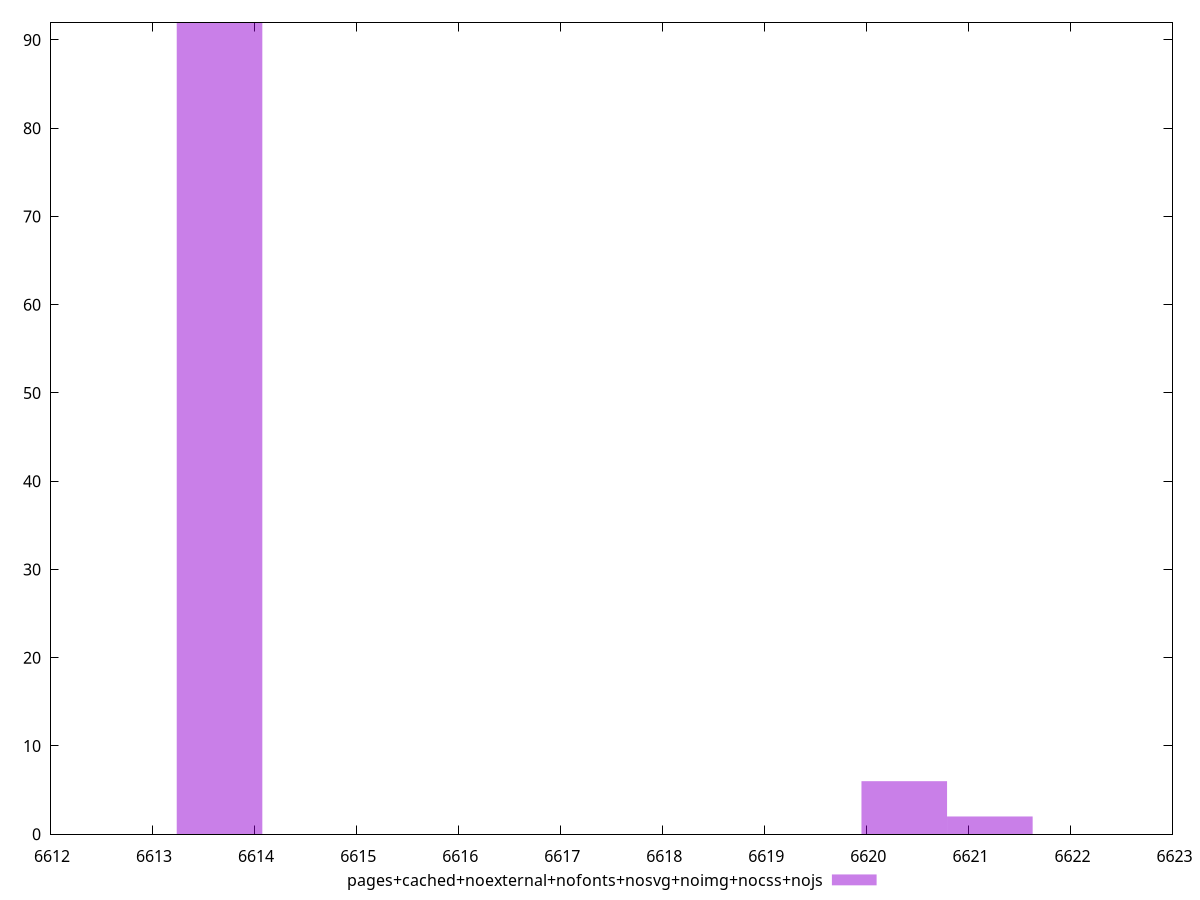 $_pagesCachedNoexternalNofontsNosvgNoimgNocssNojs <<EOF
6613.661291526961 92
6620.371410782791 6
6621.210175689769 2
EOF
set key outside below
set terminal pngcairo
set output "report_00005_2020-11-02T22-26-11.212Z/total-byte-weight/pages+cached+noexternal+nofonts+nosvg+noimg+nocss+nojs//raw_hist.png"
set yrange [0:92]
set boxwidth 0.8387649069786888
set style fill transparent solid 0.5 noborder
plot $_pagesCachedNoexternalNofontsNosvgNoimgNocssNojs title "pages+cached+noexternal+nofonts+nosvg+noimg+nocss+nojs" with boxes ,
